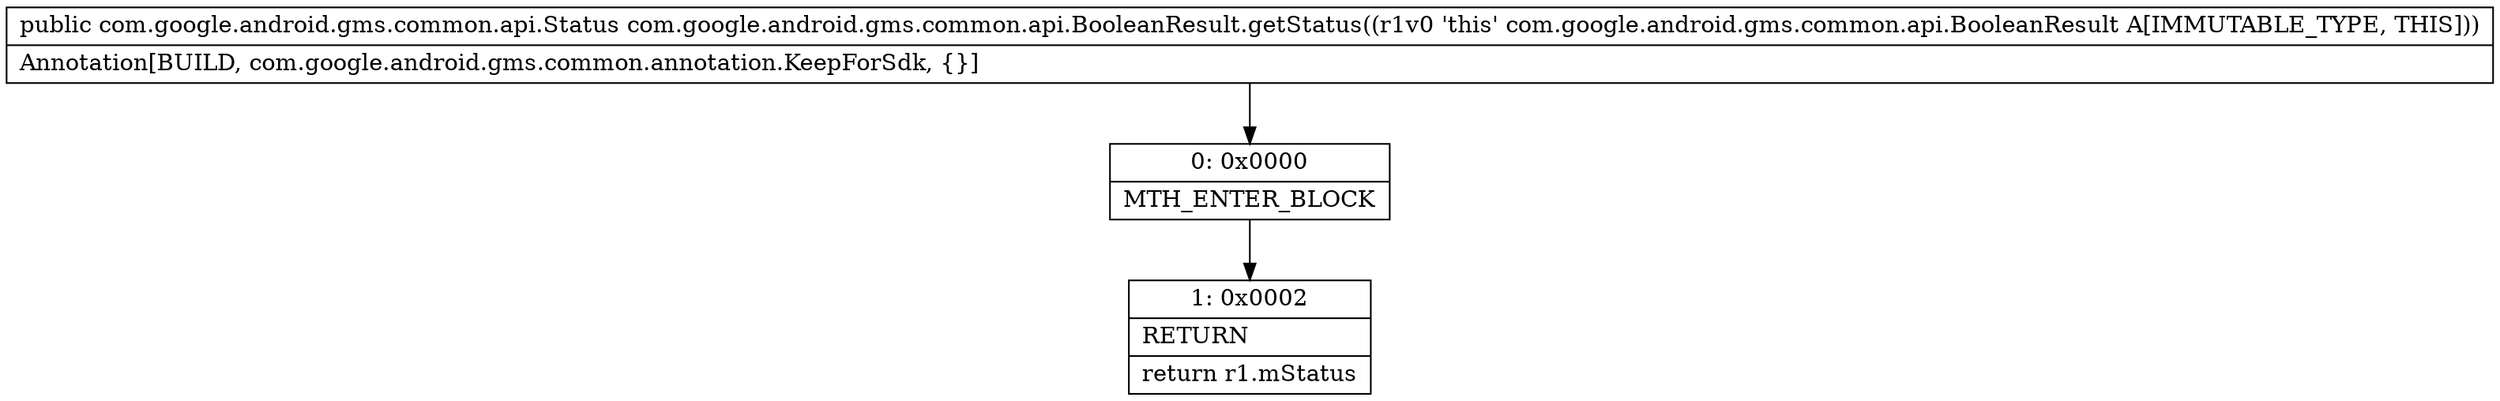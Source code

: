 digraph "CFG forcom.google.android.gms.common.api.BooleanResult.getStatus()Lcom\/google\/android\/gms\/common\/api\/Status;" {
Node_0 [shape=record,label="{0\:\ 0x0000|MTH_ENTER_BLOCK\l}"];
Node_1 [shape=record,label="{1\:\ 0x0002|RETURN\l|return r1.mStatus\l}"];
MethodNode[shape=record,label="{public com.google.android.gms.common.api.Status com.google.android.gms.common.api.BooleanResult.getStatus((r1v0 'this' com.google.android.gms.common.api.BooleanResult A[IMMUTABLE_TYPE, THIS]))  | Annotation[BUILD, com.google.android.gms.common.annotation.KeepForSdk, \{\}]\l}"];
MethodNode -> Node_0;
Node_0 -> Node_1;
}


